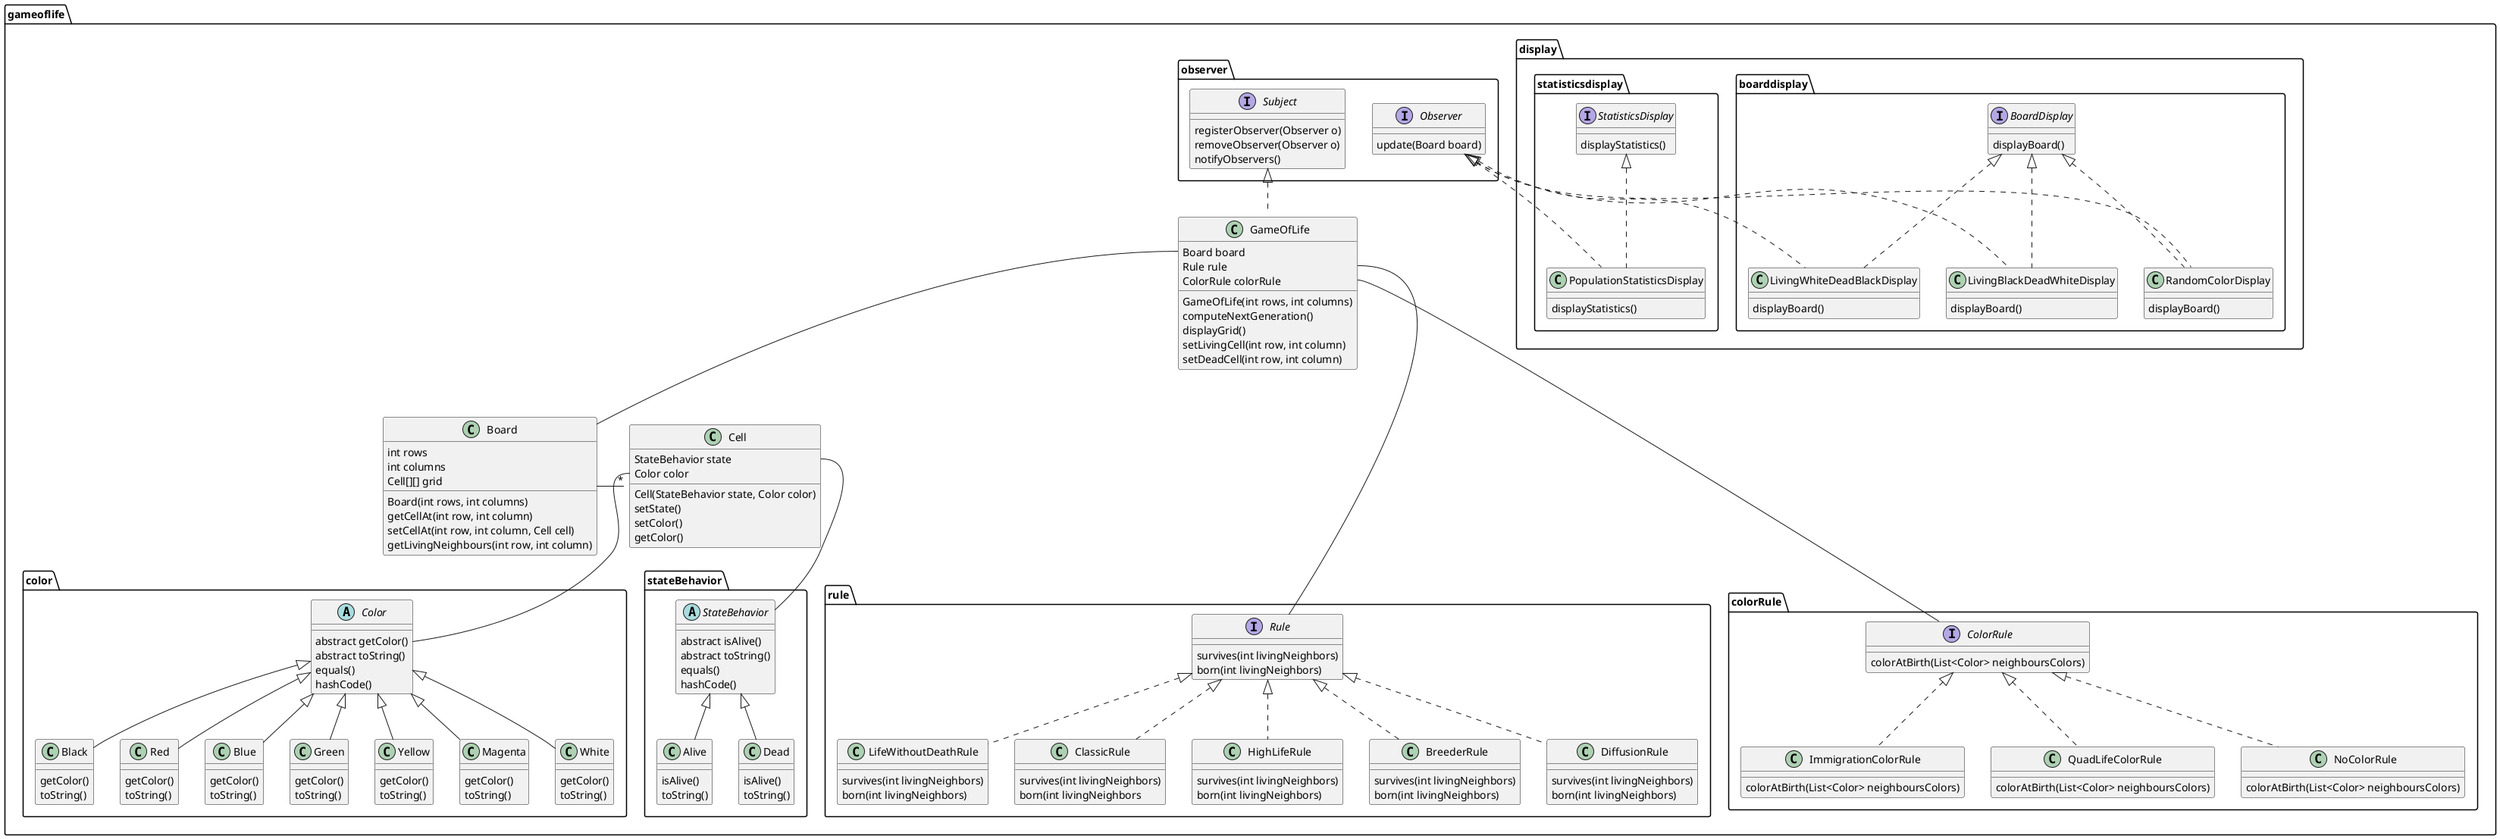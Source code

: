 @startuml
'https://plantuml.com/class-diagram

package gameoflife {

    package rule {
        interface Rule {
            survives(int livingNeighbors)
            born(int livingNeighbors)
        }

        class ClassicRule implements Rule {
            survives(int livingNeighbors)
            born(int livingNeighbors
        }

        class HighLifeRule implements Rule {
            survives(int livingNeighbors)
            born(int livingNeighbors)
        }

        class BreederRule implements Rule {
            survives(int livingNeighbors)
            born(int livingNeighbors)
        }

        class DiffusionRule implements Rule {
            survives(int livingNeighbors)
            born(int livingNeighbors)
        }

        class LifeWithoutDeathRule implements Rule {
            survives(int livingNeighbors)
            born(int livingNeighbors)
        }
    }

    package colorRule {
        interface ColorRule {
            colorAtBirth(List<Color> neighboursColors)
        }

        class NoColorRule implements ColorRule {
            colorAtBirth(List<Color> neighboursColors)
        }

        class ImmigrationColorRule implements ColorRule  {
            colorAtBirth(List<Color> neighboursColors)
        }

        class QuadLifeColorRule implements ColorRule  {
            colorAtBirth(List<Color> neighboursColors)
        }
    }

    package stateBehavior {
        abstract StateBehavior{
            abstract isAlive()
            abstract toString()
            equals()
            hashCode()
        }

        class Alive extends StateBehavior {
            isAlive()
            toString()
        }

        class Dead extends StateBehavior {
            isAlive()
            toString()
        }
    }

    package color {
        abstract Color {
            abstract getColor()
            abstract toString()
            equals()
            hashCode()
        }

        class Red extends Color {
            getColor()
            toString()
        }

        class Blue extends Color {
            getColor()
            toString()
        }

        class Green extends Color {
            getColor()
            toString()
        }

        class Yellow extends Color {
            getColor()
            toString()
        }

        class Magenta extends Color {
            getColor()
            toString()
        }

        class White extends Color {
            getColor()
            toString()
        }

        class Black extends Color {
            getColor()
            toString()
        }
    }

    package display {

        package boarddisplay {
            interface BoardDisplay {
                displayBoard()
            }

            class LivingWhiteDeadBlackDisplay implements BoardDisplay, gameoflife.observer.Observer {
                displayBoard()
            }

            class LivingBlackDeadWhiteDisplay implements BoardDisplay, gameoflife.observer.Observer{
                displayBoard()
            }

            class RandomColorDisplay implements BoardDisplay, gameoflife.observer.Observer {
                displayBoard()
            }
        }

        package statisticsdisplay {
            interface StatisticsDisplay {
                displayStatistics()
            }

            class PopulationStatisticsDisplay implements StatisticsDisplay, gameoflife.observer.Observer {
                displayStatistics()
            }
        }
    }

    package observer {
        interface Observer {
            update(Board board)
        }

        interface Subject {
            registerObserver(Observer o)
            removeObserver(Observer o)
            notifyObservers()
        }
    }

    class Cell {
        StateBehavior state
        Color color

        Cell(StateBehavior state, Color color)
        setState()
        setColor()
        getColor()
    }
    Cell::state -- StateBehavior
    Cell::color -- Color

    class Board {
        int rows
        int columns
        Cell[][] grid

        Board(int rows, int columns)
        getCellAt(int row, int column)
        setCellAt(int row, int column, Cell cell)
        getLivingNeighbours(int row, int column)
    }
    Board - "*" Cell

    class GameOfLife implements observer.Subject {
        Board board
        Rule rule
        ColorRule colorRule

        GameOfLife(int rows, int columns)
        computeNextGeneration()
        displayGrid()
        setLivingCell(int row, int column)
        setDeadCell(int row, int column)
    }
    GameOfLife::board -- Board
    GameOfLife::rule --- Rule
    GameOfLife::colorRule --- ColorRule
}

@enduml


